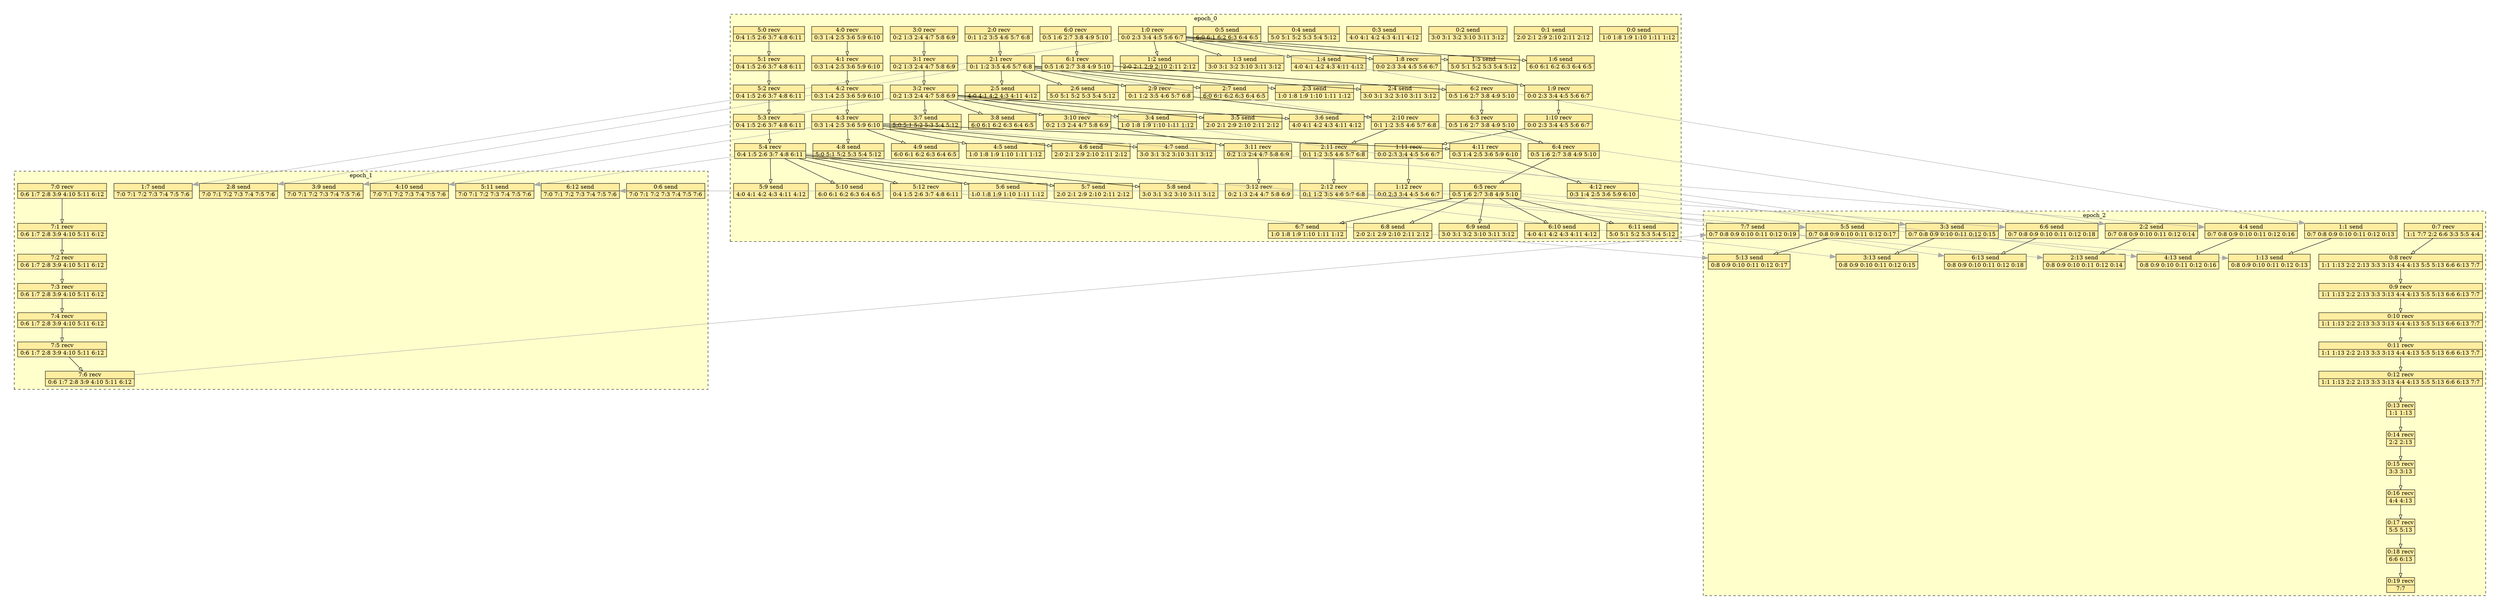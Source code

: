 digraph{node[shape=none margin=0 style=filled colorscheme=ylorrd9 fillcolor=2];compound=true;splines=line;subgraph clusterdummy0_0{style=invis;subgraph clusterdummy0_1{style=invis;subgraph clusterdummy0_2{style=invis;subgraph cluster0{style=dashed;colorscheme=ylorrd9;bgcolor=1;edge[arrowhead=empty];label=epoch_0;0[label=<<table border="0" cellborder="0" cellspacing="0"><tr><td>0:0 send</td></tr><hr/><tr><td> 1:0 1:8 1:9 1:10 1:11 1:12 </td></tr></table>>];1[label=<<table border="0" cellborder="0" cellspacing="0"><tr><td>0:1 send</td></tr><hr/><tr><td> 2:0 2:1 2:9 2:10 2:11 2:12 </td></tr></table>>];2[label=<<table border="0" cellborder="0" cellspacing="0"><tr><td>0:2 send</td></tr><hr/><tr><td> 3:0 3:1 3:2 3:10 3:11 3:12 </td></tr></table>>];3[label=<<table border="0" cellborder="0" cellspacing="0"><tr><td>0:3 send</td></tr><hr/><tr><td> 4:0 4:1 4:2 4:3 4:11 4:12 </td></tr></table>>];4[label=<<table border="0" cellborder="0" cellspacing="0"><tr><td>0:4 send</td></tr><hr/><tr><td> 5:0 5:1 5:2 5:3 5:4 5:12 </td></tr></table>>];5[label=<<table border="0" cellborder="0" cellspacing="0"><tr><td>0:5 send</td></tr><hr/><tr><td> 6:0 6:1 6:2 6:3 6:4 6:5 </td></tr></table>>];20[label=<<table border="0" cellborder="0" cellspacing="0"><tr><td>1:0 recv</td></tr><hr/><tr><td> 0:0 2:3 3:4 4:5 5:6 6:7 </td></tr></table>>];22[label=<<table border="0" cellborder="0" cellspacing="0"><tr><td>1:2 send</td></tr><hr/><tr><td> 2:0 2:1 2:9 2:10 2:11 2:12 </td></tr></table>>];20->22;23[label=<<table border="0" cellborder="0" cellspacing="0"><tr><td>1:3 send</td></tr><hr/><tr><td> 3:0 3:1 3:2 3:10 3:11 3:12 </td></tr></table>>];20->23;24[label=<<table border="0" cellborder="0" cellspacing="0"><tr><td>1:4 send</td></tr><hr/><tr><td> 4:0 4:1 4:2 4:3 4:11 4:12 </td></tr></table>>];20->24;25[label=<<table border="0" cellborder="0" cellspacing="0"><tr><td>1:5 send</td></tr><hr/><tr><td> 5:0 5:1 5:2 5:3 5:4 5:12 </td></tr></table>>];20->25;26[label=<<table border="0" cellborder="0" cellspacing="0"><tr><td>1:6 send</td></tr><hr/><tr><td> 6:0 6:1 6:2 6:3 6:4 6:5 </td></tr></table>>];20->26;28[label=<<table border="0" cellborder="0" cellspacing="0"><tr><td>1:8 recv</td></tr><hr/><tr><td> 0:0 2:3 3:4 4:5 5:6 6:7 </td></tr></table>>];20->28;29[label=<<table border="0" cellborder="0" cellspacing="0"><tr><td>1:9 recv</td></tr><hr/><tr><td> 0:0 2:3 3:4 4:5 5:6 6:7 </td></tr></table>>];28->29;30[label=<<table border="0" cellborder="0" cellspacing="0"><tr><td>1:10 recv</td></tr><hr/><tr><td> 0:0 2:3 3:4 4:5 5:6 6:7 </td></tr></table>>];29->30;31[label=<<table border="0" cellborder="0" cellspacing="0"><tr><td>1:11 recv</td></tr><hr/><tr><td> 0:0 2:3 3:4 4:5 5:6 6:7 </td></tr></table>>];30->31;32[label=<<table border="0" cellborder="0" cellspacing="0"><tr><td>1:12 recv</td></tr><hr/><tr><td> 0:0 2:3 3:4 4:5 5:6 6:7 </td></tr></table>>];31->32;34[label=<<table border="0" cellborder="0" cellspacing="0"><tr><td>2:0 recv</td></tr><hr/><tr><td> 0:1 1:2 3:5 4:6 5:7 6:8 </td></tr></table>>];35[label=<<table border="0" cellborder="0" cellspacing="0"><tr><td>2:1 recv</td></tr><hr/><tr><td> 0:1 1:2 3:5 4:6 5:7 6:8 </td></tr></table>>];34->35;37[label=<<table border="0" cellborder="0" cellspacing="0"><tr><td>2:3 send</td></tr><hr/><tr><td> 1:0 1:8 1:9 1:10 1:11 1:12 </td></tr></table>>];35->37;38[label=<<table border="0" cellborder="0" cellspacing="0"><tr><td>2:4 send</td></tr><hr/><tr><td> 3:0 3:1 3:2 3:10 3:11 3:12 </td></tr></table>>];35->38;39[label=<<table border="0" cellborder="0" cellspacing="0"><tr><td>2:5 send</td></tr><hr/><tr><td> 4:0 4:1 4:2 4:3 4:11 4:12 </td></tr></table>>];35->39;40[label=<<table border="0" cellborder="0" cellspacing="0"><tr><td>2:6 send</td></tr><hr/><tr><td> 5:0 5:1 5:2 5:3 5:4 5:12 </td></tr></table>>];35->40;41[label=<<table border="0" cellborder="0" cellspacing="0"><tr><td>2:7 send</td></tr><hr/><tr><td> 6:0 6:1 6:2 6:3 6:4 6:5 </td></tr></table>>];35->41;43[label=<<table border="0" cellborder="0" cellspacing="0"><tr><td>2:9 recv</td></tr><hr/><tr><td> 0:1 1:2 3:5 4:6 5:7 6:8 </td></tr></table>>];35->43;44[label=<<table border="0" cellborder="0" cellspacing="0"><tr><td>2:10 recv</td></tr><hr/><tr><td> 0:1 1:2 3:5 4:6 5:7 6:8 </td></tr></table>>];43->44;45[label=<<table border="0" cellborder="0" cellspacing="0"><tr><td>2:11 recv</td></tr><hr/><tr><td> 0:1 1:2 3:5 4:6 5:7 6:8 </td></tr></table>>];44->45;46[label=<<table border="0" cellborder="0" cellspacing="0"><tr><td>2:12 recv</td></tr><hr/><tr><td> 0:1 1:2 3:5 4:6 5:7 6:8 </td></tr></table>>];45->46;48[label=<<table border="0" cellborder="0" cellspacing="0"><tr><td>3:0 recv</td></tr><hr/><tr><td> 0:2 1:3 2:4 4:7 5:8 6:9 </td></tr></table>>];49[label=<<table border="0" cellborder="0" cellspacing="0"><tr><td>3:1 recv</td></tr><hr/><tr><td> 0:2 1:3 2:4 4:7 5:8 6:9 </td></tr></table>>];48->49;50[label=<<table border="0" cellborder="0" cellspacing="0"><tr><td>3:2 recv</td></tr><hr/><tr><td> 0:2 1:3 2:4 4:7 5:8 6:9 </td></tr></table>>];49->50;52[label=<<table border="0" cellborder="0" cellspacing="0"><tr><td>3:4 send</td></tr><hr/><tr><td> 1:0 1:8 1:9 1:10 1:11 1:12 </td></tr></table>>];50->52;53[label=<<table border="0" cellborder="0" cellspacing="0"><tr><td>3:5 send</td></tr><hr/><tr><td> 2:0 2:1 2:9 2:10 2:11 2:12 </td></tr></table>>];50->53;54[label=<<table border="0" cellborder="0" cellspacing="0"><tr><td>3:6 send</td></tr><hr/><tr><td> 4:0 4:1 4:2 4:3 4:11 4:12 </td></tr></table>>];50->54;55[label=<<table border="0" cellborder="0" cellspacing="0"><tr><td>3:7 send</td></tr><hr/><tr><td> 5:0 5:1 5:2 5:3 5:4 5:12 </td></tr></table>>];50->55;56[label=<<table border="0" cellborder="0" cellspacing="0"><tr><td>3:8 send</td></tr><hr/><tr><td> 6:0 6:1 6:2 6:3 6:4 6:5 </td></tr></table>>];50->56;58[label=<<table border="0" cellborder="0" cellspacing="0"><tr><td>3:10 recv</td></tr><hr/><tr><td> 0:2 1:3 2:4 4:7 5:8 6:9 </td></tr></table>>];50->58;59[label=<<table border="0" cellborder="0" cellspacing="0"><tr><td>3:11 recv</td></tr><hr/><tr><td> 0:2 1:3 2:4 4:7 5:8 6:9 </td></tr></table>>];58->59;60[label=<<table border="0" cellborder="0" cellspacing="0"><tr><td>3:12 recv</td></tr><hr/><tr><td> 0:2 1:3 2:4 4:7 5:8 6:9 </td></tr></table>>];59->60;62[label=<<table border="0" cellborder="0" cellspacing="0"><tr><td>4:0 recv</td></tr><hr/><tr><td> 0:3 1:4 2:5 3:6 5:9 6:10 </td></tr></table>>];63[label=<<table border="0" cellborder="0" cellspacing="0"><tr><td>4:1 recv</td></tr><hr/><tr><td> 0:3 1:4 2:5 3:6 5:9 6:10 </td></tr></table>>];62->63;64[label=<<table border="0" cellborder="0" cellspacing="0"><tr><td>4:2 recv</td></tr><hr/><tr><td> 0:3 1:4 2:5 3:6 5:9 6:10 </td></tr></table>>];63->64;65[label=<<table border="0" cellborder="0" cellspacing="0"><tr><td>4:3 recv</td></tr><hr/><tr><td> 0:3 1:4 2:5 3:6 5:9 6:10 </td></tr></table>>];64->65;67[label=<<table border="0" cellborder="0" cellspacing="0"><tr><td>4:5 send</td></tr><hr/><tr><td> 1:0 1:8 1:9 1:10 1:11 1:12 </td></tr></table>>];65->67;68[label=<<table border="0" cellborder="0" cellspacing="0"><tr><td>4:6 send</td></tr><hr/><tr><td> 2:0 2:1 2:9 2:10 2:11 2:12 </td></tr></table>>];65->68;69[label=<<table border="0" cellborder="0" cellspacing="0"><tr><td>4:7 send</td></tr><hr/><tr><td> 3:0 3:1 3:2 3:10 3:11 3:12 </td></tr></table>>];65->69;70[label=<<table border="0" cellborder="0" cellspacing="0"><tr><td>4:8 send</td></tr><hr/><tr><td> 5:0 5:1 5:2 5:3 5:4 5:12 </td></tr></table>>];65->70;71[label=<<table border="0" cellborder="0" cellspacing="0"><tr><td>4:9 send</td></tr><hr/><tr><td> 6:0 6:1 6:2 6:3 6:4 6:5 </td></tr></table>>];65->71;73[label=<<table border="0" cellborder="0" cellspacing="0"><tr><td>4:11 recv</td></tr><hr/><tr><td> 0:3 1:4 2:5 3:6 5:9 6:10 </td></tr></table>>];65->73;74[label=<<table border="0" cellborder="0" cellspacing="0"><tr><td>4:12 recv</td></tr><hr/><tr><td> 0:3 1:4 2:5 3:6 5:9 6:10 </td></tr></table>>];73->74;76[label=<<table border="0" cellborder="0" cellspacing="0"><tr><td>5:0 recv</td></tr><hr/><tr><td> 0:4 1:5 2:6 3:7 4:8 6:11 </td></tr></table>>];77[label=<<table border="0" cellborder="0" cellspacing="0"><tr><td>5:1 recv</td></tr><hr/><tr><td> 0:4 1:5 2:6 3:7 4:8 6:11 </td></tr></table>>];76->77;78[label=<<table border="0" cellborder="0" cellspacing="0"><tr><td>5:2 recv</td></tr><hr/><tr><td> 0:4 1:5 2:6 3:7 4:8 6:11 </td></tr></table>>];77->78;79[label=<<table border="0" cellborder="0" cellspacing="0"><tr><td>5:3 recv</td></tr><hr/><tr><td> 0:4 1:5 2:6 3:7 4:8 6:11 </td></tr></table>>];78->79;80[label=<<table border="0" cellborder="0" cellspacing="0"><tr><td>5:4 recv</td></tr><hr/><tr><td> 0:4 1:5 2:6 3:7 4:8 6:11 </td></tr></table>>];79->80;82[label=<<table border="0" cellborder="0" cellspacing="0"><tr><td>5:6 send</td></tr><hr/><tr><td> 1:0 1:8 1:9 1:10 1:11 1:12 </td></tr></table>>];80->82;83[label=<<table border="0" cellborder="0" cellspacing="0"><tr><td>5:7 send</td></tr><hr/><tr><td> 2:0 2:1 2:9 2:10 2:11 2:12 </td></tr></table>>];80->83;84[label=<<table border="0" cellborder="0" cellspacing="0"><tr><td>5:8 send</td></tr><hr/><tr><td> 3:0 3:1 3:2 3:10 3:11 3:12 </td></tr></table>>];80->84;85[label=<<table border="0" cellborder="0" cellspacing="0"><tr><td>5:9 send</td></tr><hr/><tr><td> 4:0 4:1 4:2 4:3 4:11 4:12 </td></tr></table>>];80->85;86[label=<<table border="0" cellborder="0" cellspacing="0"><tr><td>5:10 send</td></tr><hr/><tr><td> 6:0 6:1 6:2 6:3 6:4 6:5 </td></tr></table>>];80->86;88[label=<<table border="0" cellborder="0" cellspacing="0"><tr><td>5:12 recv</td></tr><hr/><tr><td> 0:4 1:5 2:6 3:7 4:8 6:11 </td></tr></table>>];80->88;90[label=<<table border="0" cellborder="0" cellspacing="0"><tr><td>6:0 recv</td></tr><hr/><tr><td> 0:5 1:6 2:7 3:8 4:9 5:10 </td></tr></table>>];91[label=<<table border="0" cellborder="0" cellspacing="0"><tr><td>6:1 recv</td></tr><hr/><tr><td> 0:5 1:6 2:7 3:8 4:9 5:10 </td></tr></table>>];90->91;92[label=<<table border="0" cellborder="0" cellspacing="0"><tr><td>6:2 recv</td></tr><hr/><tr><td> 0:5 1:6 2:7 3:8 4:9 5:10 </td></tr></table>>];91->92;93[label=<<table border="0" cellborder="0" cellspacing="0"><tr><td>6:3 recv</td></tr><hr/><tr><td> 0:5 1:6 2:7 3:8 4:9 5:10 </td></tr></table>>];92->93;94[label=<<table border="0" cellborder="0" cellspacing="0"><tr><td>6:4 recv</td></tr><hr/><tr><td> 0:5 1:6 2:7 3:8 4:9 5:10 </td></tr></table>>];93->94;95[label=<<table border="0" cellborder="0" cellspacing="0"><tr><td>6:5 recv</td></tr><hr/><tr><td> 0:5 1:6 2:7 3:8 4:9 5:10 </td></tr></table>>];94->95;97[label=<<table border="0" cellborder="0" cellspacing="0"><tr><td>6:7 send</td></tr><hr/><tr><td> 1:0 1:8 1:9 1:10 1:11 1:12 </td></tr></table>>];95->97;98[label=<<table border="0" cellborder="0" cellspacing="0"><tr><td>6:8 send</td></tr><hr/><tr><td> 2:0 2:1 2:9 2:10 2:11 2:12 </td></tr></table>>];95->98;99[label=<<table border="0" cellborder="0" cellspacing="0"><tr><td>6:9 send</td></tr><hr/><tr><td> 3:0 3:1 3:2 3:10 3:11 3:12 </td></tr></table>>];95->99;100[label=<<table border="0" cellborder="0" cellspacing="0"><tr><td>6:10 send</td></tr><hr/><tr><td> 4:0 4:1 4:2 4:3 4:11 4:12 </td></tr></table>>];95->100;101[label=<<table border="0" cellborder="0" cellspacing="0"><tr><td>6:11 send</td></tr><hr/><tr><td> 5:0 5:1 5:2 5:3 5:4 5:12 </td></tr></table>>];95->101;}}}}subgraph clusterdummy1_0{style=invis;subgraph clusterdummy1_1{style=invis;subgraph clusterdummy1_2{style=invis;subgraph cluster1{style=dashed;colorscheme=ylorrd9;bgcolor=1;edge[arrowhead=empty];label=epoch_1;6[label=<<table border="0" cellborder="0" cellspacing="0"><tr><td>0:6 send</td></tr><hr/><tr><td> 7:0 7:1 7:2 7:3 7:4 7:5 7:6 </td></tr></table>>];27[label=<<table border="0" cellborder="0" cellspacing="0"><tr><td>1:7 send</td></tr><hr/><tr><td> 7:0 7:1 7:2 7:3 7:4 7:5 7:6 </td></tr></table>>];42[label=<<table border="0" cellborder="0" cellspacing="0"><tr><td>2:8 send</td></tr><hr/><tr><td> 7:0 7:1 7:2 7:3 7:4 7:5 7:6 </td></tr></table>>];57[label=<<table border="0" cellborder="0" cellspacing="0"><tr><td>3:9 send</td></tr><hr/><tr><td> 7:0 7:1 7:2 7:3 7:4 7:5 7:6 </td></tr></table>>];72[label=<<table border="0" cellborder="0" cellspacing="0"><tr><td>4:10 send</td></tr><hr/><tr><td> 7:0 7:1 7:2 7:3 7:4 7:5 7:6 </td></tr></table>>];87[label=<<table border="0" cellborder="0" cellspacing="0"><tr><td>5:11 send</td></tr><hr/><tr><td> 7:0 7:1 7:2 7:3 7:4 7:5 7:6 </td></tr></table>>];102[label=<<table border="0" cellborder="0" cellspacing="0"><tr><td>6:12 send</td></tr><hr/><tr><td> 7:0 7:1 7:2 7:3 7:4 7:5 7:6 </td></tr></table>>];104[label=<<table border="0" cellborder="0" cellspacing="0"><tr><td>7:0 recv</td></tr><hr/><tr><td> 0:6 1:7 2:8 3:9 4:10 5:11 6:12 </td></tr></table>>];105[label=<<table border="0" cellborder="0" cellspacing="0"><tr><td>7:1 recv</td></tr><hr/><tr><td> 0:6 1:7 2:8 3:9 4:10 5:11 6:12 </td></tr></table>>];104->105;106[label=<<table border="0" cellborder="0" cellspacing="0"><tr><td>7:2 recv</td></tr><hr/><tr><td> 0:6 1:7 2:8 3:9 4:10 5:11 6:12 </td></tr></table>>];105->106;107[label=<<table border="0" cellborder="0" cellspacing="0"><tr><td>7:3 recv</td></tr><hr/><tr><td> 0:6 1:7 2:8 3:9 4:10 5:11 6:12 </td></tr></table>>];106->107;108[label=<<table border="0" cellborder="0" cellspacing="0"><tr><td>7:4 recv</td></tr><hr/><tr><td> 0:6 1:7 2:8 3:9 4:10 5:11 6:12 </td></tr></table>>];107->108;109[label=<<table border="0" cellborder="0" cellspacing="0"><tr><td>7:5 recv</td></tr><hr/><tr><td> 0:6 1:7 2:8 3:9 4:10 5:11 6:12 </td></tr></table>>];108->109;110[label=<<table border="0" cellborder="0" cellspacing="0"><tr><td>7:6 recv</td></tr><hr/><tr><td> 0:6 1:7 2:8 3:9 4:10 5:11 6:12 </td></tr></table>>];109->110;}}}}subgraph clusterdummy2_0{style=invis;subgraph clusterdummy2_1{style=invis;subgraph clusterdummy2_2{style=invis;subgraph cluster2{style=dashed;colorscheme=ylorrd9;bgcolor=1;edge[arrowhead=empty];label=epoch_2;7[label=<<table border="0" cellborder="0" cellspacing="0"><tr><td>0:7 recv</td></tr><hr/><tr><td> 1:1 7:7 2:2 6:6 3:3 5:5 4:4 </td></tr></table>>];8[label=<<table border="0" cellborder="0" cellspacing="0"><tr><td>0:8 recv</td></tr><hr/><tr><td> 1:1 1:13 2:2 2:13 3:3 3:13 4:4 4:13 5:5 5:13 6:6 6:13 7:7 </td></tr></table>>];7->8;9[label=<<table border="0" cellborder="0" cellspacing="0"><tr><td>0:9 recv</td></tr><hr/><tr><td> 1:1 1:13 2:2 2:13 3:3 3:13 4:4 4:13 5:5 5:13 6:6 6:13 7:7 </td></tr></table>>];8->9;10[label=<<table border="0" cellborder="0" cellspacing="0"><tr><td>0:10 recv</td></tr><hr/><tr><td> 1:1 1:13 2:2 2:13 3:3 3:13 4:4 4:13 5:5 5:13 6:6 6:13 7:7 </td></tr></table>>];9->10;11[label=<<table border="0" cellborder="0" cellspacing="0"><tr><td>0:11 recv</td></tr><hr/><tr><td> 1:1 1:13 2:2 2:13 3:3 3:13 4:4 4:13 5:5 5:13 6:6 6:13 7:7 </td></tr></table>>];10->11;12[label=<<table border="0" cellborder="0" cellspacing="0"><tr><td>0:12 recv</td></tr><hr/><tr><td> 1:1 1:13 2:2 2:13 3:3 3:13 4:4 4:13 5:5 5:13 6:6 6:13 7:7 </td></tr></table>>];11->12;13[label=<<table border="0" cellborder="0" cellspacing="0"><tr><td>0:13 recv</td></tr><hr/><tr><td> 1:1 1:13 </td></tr></table>>];12->13;14[label=<<table border="0" cellborder="0" cellspacing="0"><tr><td>0:14 recv</td></tr><hr/><tr><td> 2:2 2:13 </td></tr></table>>];13->14;15[label=<<table border="0" cellborder="0" cellspacing="0"><tr><td>0:15 recv</td></tr><hr/><tr><td> 3:3 3:13 </td></tr></table>>];14->15;16[label=<<table border="0" cellborder="0" cellspacing="0"><tr><td>0:16 recv</td></tr><hr/><tr><td> 4:4 4:13 </td></tr></table>>];15->16;17[label=<<table border="0" cellborder="0" cellspacing="0"><tr><td>0:17 recv</td></tr><hr/><tr><td> 5:5 5:13 </td></tr></table>>];16->17;18[label=<<table border="0" cellborder="0" cellspacing="0"><tr><td>0:18 recv</td></tr><hr/><tr><td> 6:6 6:13 </td></tr></table>>];17->18;19[label=<<table border="0" cellborder="0" cellspacing="0"><tr><td>0:19 recv</td></tr><hr/><tr><td> 7:7 </td></tr></table>>];18->19;21[label=<<table border="0" cellborder="0" cellspacing="0"><tr><td>1:1 send</td></tr><hr/><tr><td> 0:7 0:8 0:9 0:10 0:11 0:12 0:13 </td></tr></table>>];33[label=<<table border="0" cellborder="0" cellspacing="0"><tr><td>1:13 send</td></tr><hr/><tr><td> 0:8 0:9 0:10 0:11 0:12 0:13 </td></tr></table>>];21->33;36[label=<<table border="0" cellborder="0" cellspacing="0"><tr><td>2:2 send</td></tr><hr/><tr><td> 0:7 0:8 0:9 0:10 0:11 0:12 0:14 </td></tr></table>>];47[label=<<table border="0" cellborder="0" cellspacing="0"><tr><td>2:13 send</td></tr><hr/><tr><td> 0:8 0:9 0:10 0:11 0:12 0:14 </td></tr></table>>];36->47;51[label=<<table border="0" cellborder="0" cellspacing="0"><tr><td>3:3 send</td></tr><hr/><tr><td> 0:7 0:8 0:9 0:10 0:11 0:12 0:15 </td></tr></table>>];61[label=<<table border="0" cellborder="0" cellspacing="0"><tr><td>3:13 send</td></tr><hr/><tr><td> 0:8 0:9 0:10 0:11 0:12 0:15 </td></tr></table>>];51->61;66[label=<<table border="0" cellborder="0" cellspacing="0"><tr><td>4:4 send</td></tr><hr/><tr><td> 0:7 0:8 0:9 0:10 0:11 0:12 0:16 </td></tr></table>>];75[label=<<table border="0" cellborder="0" cellspacing="0"><tr><td>4:13 send</td></tr><hr/><tr><td> 0:8 0:9 0:10 0:11 0:12 0:16 </td></tr></table>>];66->75;81[label=<<table border="0" cellborder="0" cellspacing="0"><tr><td>5:5 send</td></tr><hr/><tr><td> 0:7 0:8 0:9 0:10 0:11 0:12 0:17 </td></tr></table>>];89[label=<<table border="0" cellborder="0" cellspacing="0"><tr><td>5:13 send</td></tr><hr/><tr><td> 0:8 0:9 0:10 0:11 0:12 0:17 </td></tr></table>>];81->89;96[label=<<table border="0" cellborder="0" cellspacing="0"><tr><td>6:6 send</td></tr><hr/><tr><td> 0:7 0:8 0:9 0:10 0:11 0:12 0:18 </td></tr></table>>];103[label=<<table border="0" cellborder="0" cellspacing="0"><tr><td>6:13 send</td></tr><hr/><tr><td> 0:8 0:9 0:10 0:11 0:12 0:18 </td></tr></table>>];96->103;111[label=<<table border="0" cellborder="0" cellspacing="0"><tr><td>7:7 send</td></tr><hr/><tr><td> 0:7 0:8 0:9 0:10 0:11 0:12 0:19 </td></tr></table>>];}}}}subgraph{edge[color=darkgray arrowsize=1.5];20->21;20->27;32->33;35->36;35->42;46->47;50->51;50->57;60->61;65->66;65->72;74->75;80->81;80->87;88->89;95->96;95->102;95->103;110->111;}}